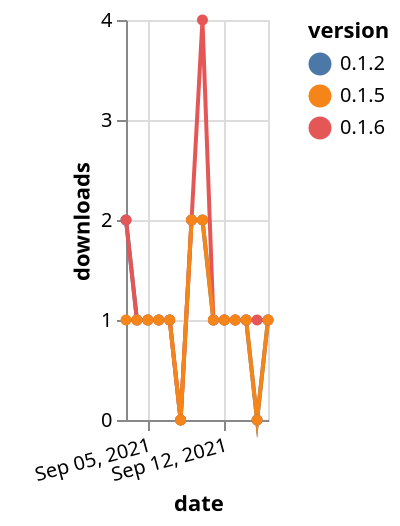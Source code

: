 {"$schema": "https://vega.github.io/schema/vega-lite/v5.json", "description": "A simple bar chart with embedded data.", "data": {"values": [{"date": "2021-09-03", "total": 157, "delta": 2, "version": "0.1.2"}, {"date": "2021-09-04", "total": 158, "delta": 1, "version": "0.1.2"}, {"date": "2021-09-05", "total": 159, "delta": 1, "version": "0.1.2"}, {"date": "2021-09-06", "total": 160, "delta": 1, "version": "0.1.2"}, {"date": "2021-09-07", "total": 161, "delta": 1, "version": "0.1.2"}, {"date": "2021-09-08", "total": 161, "delta": 0, "version": "0.1.2"}, {"date": "2021-09-09", "total": 163, "delta": 2, "version": "0.1.2"}, {"date": "2021-09-10", "total": 165, "delta": 2, "version": "0.1.2"}, {"date": "2021-09-11", "total": 166, "delta": 1, "version": "0.1.2"}, {"date": "2021-09-12", "total": 167, "delta": 1, "version": "0.1.2"}, {"date": "2021-09-13", "total": 168, "delta": 1, "version": "0.1.2"}, {"date": "2021-09-14", "total": 169, "delta": 1, "version": "0.1.2"}, {"date": "2021-09-15", "total": 169, "delta": 0, "version": "0.1.2"}, {"date": "2021-09-16", "total": 170, "delta": 1, "version": "0.1.2"}, {"date": "2021-09-03", "total": 86, "delta": 2, "version": "0.1.6"}, {"date": "2021-09-04", "total": 87, "delta": 1, "version": "0.1.6"}, {"date": "2021-09-05", "total": 88, "delta": 1, "version": "0.1.6"}, {"date": "2021-09-06", "total": 89, "delta": 1, "version": "0.1.6"}, {"date": "2021-09-07", "total": 90, "delta": 1, "version": "0.1.6"}, {"date": "2021-09-08", "total": 90, "delta": 0, "version": "0.1.6"}, {"date": "2021-09-09", "total": 92, "delta": 2, "version": "0.1.6"}, {"date": "2021-09-10", "total": 96, "delta": 4, "version": "0.1.6"}, {"date": "2021-09-11", "total": 97, "delta": 1, "version": "0.1.6"}, {"date": "2021-09-12", "total": 98, "delta": 1, "version": "0.1.6"}, {"date": "2021-09-13", "total": 99, "delta": 1, "version": "0.1.6"}, {"date": "2021-09-14", "total": 100, "delta": 1, "version": "0.1.6"}, {"date": "2021-09-15", "total": 101, "delta": 1, "version": "0.1.6"}, {"date": "2021-09-16", "total": 102, "delta": 1, "version": "0.1.6"}, {"date": "2021-09-03", "total": 204, "delta": 1, "version": "0.1.5"}, {"date": "2021-09-04", "total": 205, "delta": 1, "version": "0.1.5"}, {"date": "2021-09-05", "total": 206, "delta": 1, "version": "0.1.5"}, {"date": "2021-09-06", "total": 207, "delta": 1, "version": "0.1.5"}, {"date": "2021-09-07", "total": 208, "delta": 1, "version": "0.1.5"}, {"date": "2021-09-08", "total": 208, "delta": 0, "version": "0.1.5"}, {"date": "2021-09-09", "total": 210, "delta": 2, "version": "0.1.5"}, {"date": "2021-09-10", "total": 212, "delta": 2, "version": "0.1.5"}, {"date": "2021-09-11", "total": 213, "delta": 1, "version": "0.1.5"}, {"date": "2021-09-12", "total": 214, "delta": 1, "version": "0.1.5"}, {"date": "2021-09-13", "total": 215, "delta": 1, "version": "0.1.5"}, {"date": "2021-09-14", "total": 216, "delta": 1, "version": "0.1.5"}, {"date": "2021-09-15", "total": 216, "delta": 0, "version": "0.1.5"}, {"date": "2021-09-16", "total": 217, "delta": 1, "version": "0.1.5"}]}, "width": "container", "mark": {"type": "line", "point": {"filled": true}}, "encoding": {"x": {"field": "date", "type": "temporal", "timeUnit": "yearmonthdate", "title": "date", "axis": {"labelAngle": -15}}, "y": {"field": "delta", "type": "quantitative", "title": "downloads"}, "color": {"field": "version", "type": "nominal"}, "tooltip": {"field": "delta"}}}